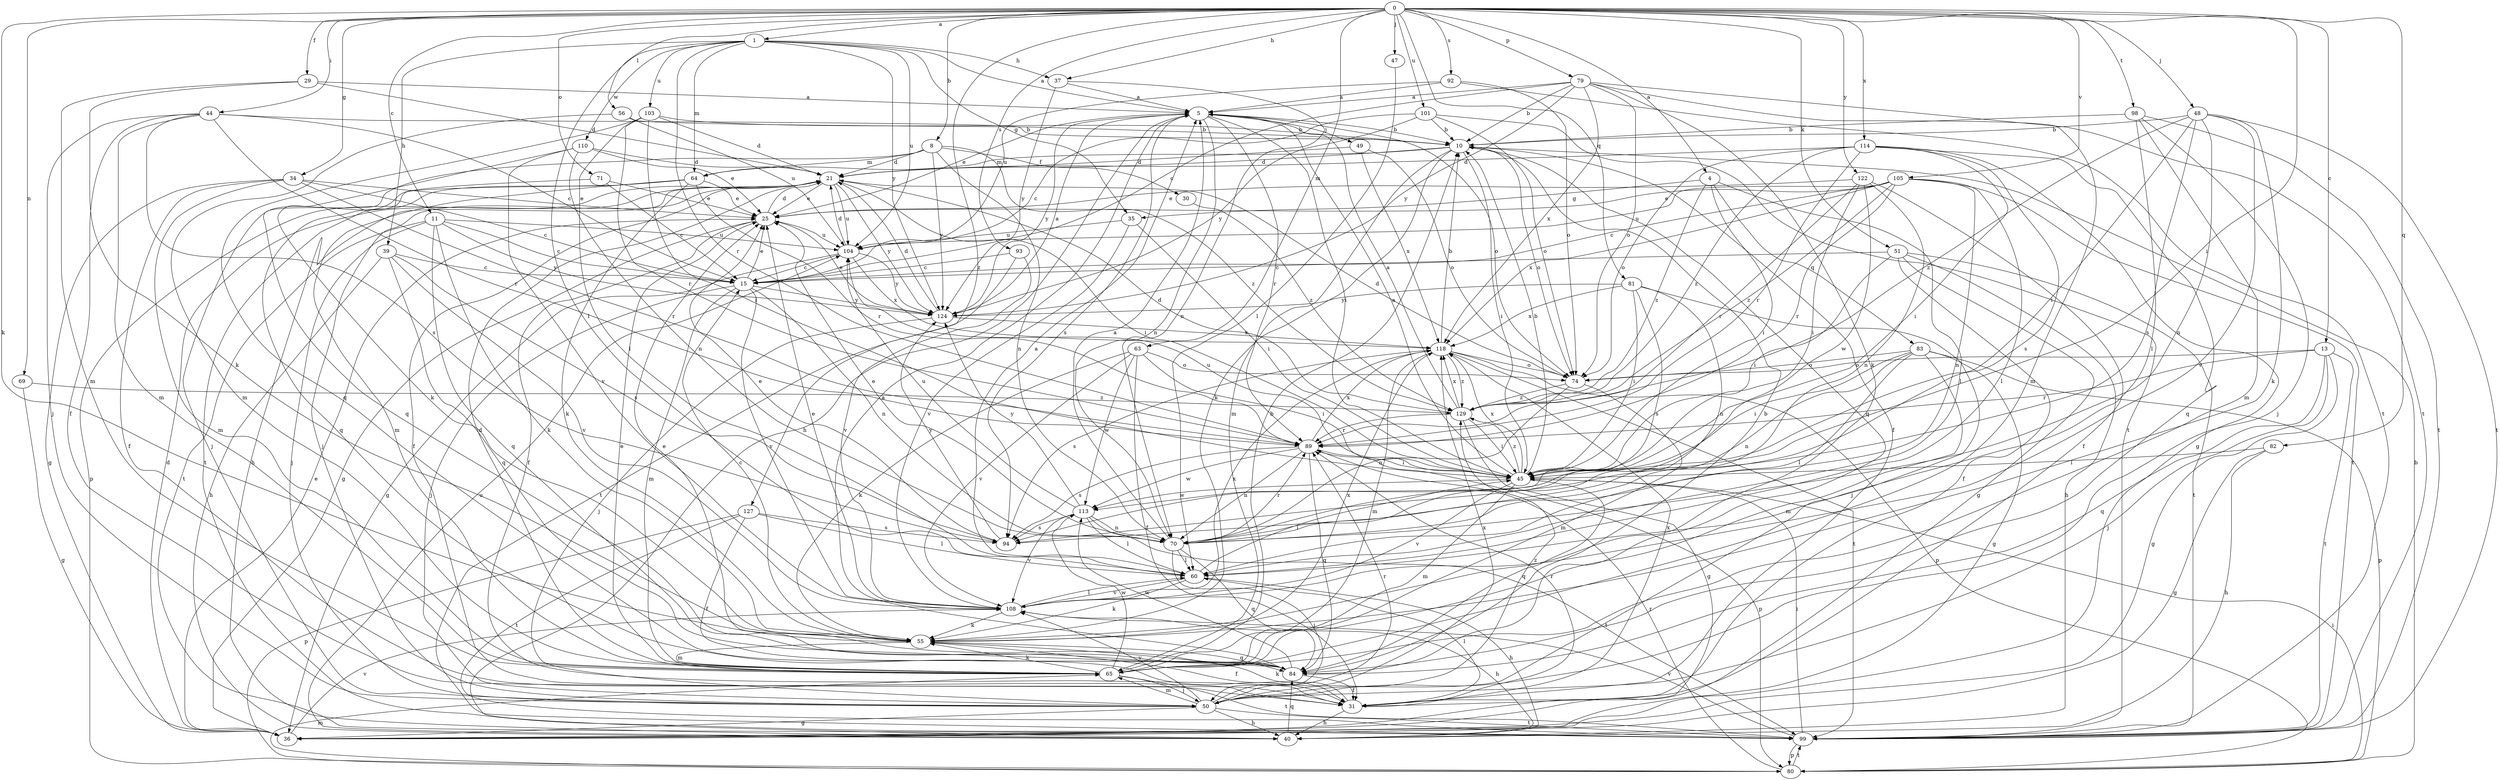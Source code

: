 strict digraph  {
0;
1;
4;
5;
8;
10;
11;
13;
15;
21;
25;
29;
30;
31;
34;
35;
36;
37;
39;
40;
44;
45;
47;
48;
49;
50;
51;
55;
56;
60;
63;
64;
65;
69;
70;
71;
74;
79;
80;
81;
82;
83;
84;
89;
92;
93;
94;
98;
99;
101;
103;
104;
105;
108;
110;
113;
114;
118;
122;
124;
127;
129;
0 -> 1  [label=a];
0 -> 4  [label=a];
0 -> 8  [label=b];
0 -> 11  [label=c];
0 -> 13  [label=c];
0 -> 29  [label=f];
0 -> 34  [label=g];
0 -> 37  [label=h];
0 -> 44  [label=i];
0 -> 45  [label=i];
0 -> 47  [label=j];
0 -> 48  [label=j];
0 -> 51  [label=k];
0 -> 55  [label=k];
0 -> 56  [label=l];
0 -> 63  [label=m];
0 -> 69  [label=n];
0 -> 71  [label=o];
0 -> 79  [label=p];
0 -> 81  [label=q];
0 -> 82  [label=q];
0 -> 92  [label=s];
0 -> 93  [label=s];
0 -> 98  [label=t];
0 -> 101  [label=u];
0 -> 105  [label=v];
0 -> 114  [label=x];
0 -> 122  [label=y];
0 -> 127  [label=z];
1 -> 5  [label=a];
1 -> 35  [label=g];
1 -> 37  [label=h];
1 -> 39  [label=h];
1 -> 60  [label=l];
1 -> 64  [label=m];
1 -> 89  [label=r];
1 -> 103  [label=u];
1 -> 104  [label=u];
1 -> 110  [label=w];
1 -> 124  [label=y];
4 -> 35  [label=g];
4 -> 45  [label=i];
4 -> 60  [label=l];
4 -> 83  [label=q];
4 -> 129  [label=z];
5 -> 10  [label=b];
5 -> 25  [label=e];
5 -> 40  [label=h];
5 -> 45  [label=i];
5 -> 49  [label=j];
5 -> 70  [label=n];
5 -> 74  [label=o];
5 -> 89  [label=r];
5 -> 94  [label=s];
5 -> 124  [label=y];
8 -> 21  [label=d];
8 -> 30  [label=f];
8 -> 64  [label=m];
8 -> 70  [label=n];
8 -> 84  [label=q];
8 -> 124  [label=y];
8 -> 129  [label=z];
10 -> 21  [label=d];
10 -> 31  [label=f];
10 -> 45  [label=i];
10 -> 55  [label=k];
10 -> 64  [label=m];
10 -> 65  [label=m];
10 -> 74  [label=o];
10 -> 84  [label=q];
11 -> 15  [label=c];
11 -> 50  [label=j];
11 -> 55  [label=k];
11 -> 84  [label=q];
11 -> 99  [label=t];
11 -> 104  [label=u];
11 -> 124  [label=y];
13 -> 36  [label=g];
13 -> 50  [label=j];
13 -> 74  [label=o];
13 -> 84  [label=q];
13 -> 89  [label=r];
13 -> 99  [label=t];
15 -> 25  [label=e];
15 -> 50  [label=j];
15 -> 65  [label=m];
15 -> 70  [label=n];
15 -> 108  [label=v];
15 -> 124  [label=y];
21 -> 25  [label=e];
21 -> 31  [label=f];
21 -> 40  [label=h];
21 -> 45  [label=i];
21 -> 50  [label=j];
21 -> 80  [label=p];
21 -> 104  [label=u];
21 -> 124  [label=y];
25 -> 21  [label=d];
25 -> 31  [label=f];
25 -> 36  [label=g];
25 -> 104  [label=u];
29 -> 5  [label=a];
29 -> 21  [label=d];
29 -> 55  [label=k];
29 -> 65  [label=m];
30 -> 129  [label=z];
31 -> 40  [label=h];
31 -> 55  [label=k];
31 -> 60  [label=l];
31 -> 89  [label=r];
31 -> 118  [label=x];
34 -> 15  [label=c];
34 -> 25  [label=e];
34 -> 31  [label=f];
34 -> 36  [label=g];
34 -> 65  [label=m];
34 -> 89  [label=r];
35 -> 45  [label=i];
35 -> 104  [label=u];
35 -> 108  [label=v];
36 -> 21  [label=d];
36 -> 25  [label=e];
36 -> 108  [label=v];
37 -> 5  [label=a];
37 -> 70  [label=n];
37 -> 124  [label=y];
39 -> 15  [label=c];
39 -> 40  [label=h];
39 -> 84  [label=q];
39 -> 94  [label=s];
39 -> 108  [label=v];
40 -> 84  [label=q];
40 -> 104  [label=u];
44 -> 10  [label=b];
44 -> 15  [label=c];
44 -> 31  [label=f];
44 -> 50  [label=j];
44 -> 65  [label=m];
44 -> 89  [label=r];
44 -> 94  [label=s];
45 -> 5  [label=a];
45 -> 10  [label=b];
45 -> 65  [label=m];
45 -> 84  [label=q];
45 -> 104  [label=u];
45 -> 108  [label=v];
45 -> 113  [label=w];
45 -> 118  [label=x];
45 -> 129  [label=z];
47 -> 60  [label=l];
48 -> 10  [label=b];
48 -> 45  [label=i];
48 -> 55  [label=k];
48 -> 70  [label=n];
48 -> 94  [label=s];
48 -> 99  [label=t];
48 -> 108  [label=v];
48 -> 129  [label=z];
49 -> 21  [label=d];
49 -> 74  [label=o];
49 -> 118  [label=x];
50 -> 36  [label=g];
50 -> 40  [label=h];
50 -> 65  [label=m];
50 -> 89  [label=r];
50 -> 99  [label=t];
50 -> 108  [label=v];
50 -> 118  [label=x];
50 -> 129  [label=z];
51 -> 15  [label=c];
51 -> 31  [label=f];
51 -> 36  [label=g];
51 -> 40  [label=h];
51 -> 45  [label=i];
51 -> 99  [label=t];
55 -> 15  [label=c];
55 -> 31  [label=f];
55 -> 65  [label=m];
55 -> 84  [label=q];
55 -> 118  [label=x];
56 -> 10  [label=b];
56 -> 65  [label=m];
56 -> 104  [label=u];
60 -> 5  [label=a];
60 -> 40  [label=h];
60 -> 45  [label=i];
60 -> 55  [label=k];
60 -> 108  [label=v];
63 -> 31  [label=f];
63 -> 45  [label=i];
63 -> 55  [label=k];
63 -> 74  [label=o];
63 -> 108  [label=v];
63 -> 113  [label=w];
64 -> 25  [label=e];
64 -> 50  [label=j];
64 -> 55  [label=k];
64 -> 65  [label=m];
64 -> 89  [label=r];
64 -> 99  [label=t];
65 -> 10  [label=b];
65 -> 21  [label=d];
65 -> 25  [label=e];
65 -> 50  [label=j];
65 -> 55  [label=k];
65 -> 99  [label=t];
65 -> 113  [label=w];
69 -> 36  [label=g];
69 -> 129  [label=z];
70 -> 5  [label=a];
70 -> 25  [label=e];
70 -> 50  [label=j];
70 -> 60  [label=l];
70 -> 84  [label=q];
70 -> 89  [label=r];
71 -> 15  [label=c];
71 -> 25  [label=e];
71 -> 84  [label=q];
74 -> 21  [label=d];
74 -> 65  [label=m];
74 -> 70  [label=n];
74 -> 129  [label=z];
79 -> 5  [label=a];
79 -> 10  [label=b];
79 -> 15  [label=c];
79 -> 55  [label=k];
79 -> 65  [label=m];
79 -> 74  [label=o];
79 -> 99  [label=t];
79 -> 118  [label=x];
79 -> 124  [label=y];
80 -> 10  [label=b];
80 -> 45  [label=i];
80 -> 65  [label=m];
80 -> 89  [label=r];
80 -> 99  [label=t];
81 -> 45  [label=i];
81 -> 50  [label=j];
81 -> 70  [label=n];
81 -> 94  [label=s];
81 -> 118  [label=x];
81 -> 124  [label=y];
82 -> 36  [label=g];
82 -> 40  [label=h];
82 -> 45  [label=i];
83 -> 36  [label=g];
83 -> 45  [label=i];
83 -> 60  [label=l];
83 -> 65  [label=m];
83 -> 70  [label=n];
83 -> 74  [label=o];
83 -> 80  [label=p];
84 -> 5  [label=a];
84 -> 10  [label=b];
84 -> 25  [label=e];
84 -> 31  [label=f];
84 -> 113  [label=w];
89 -> 45  [label=i];
89 -> 70  [label=n];
89 -> 80  [label=p];
89 -> 84  [label=q];
89 -> 94  [label=s];
89 -> 113  [label=w];
89 -> 118  [label=x];
92 -> 5  [label=a];
92 -> 74  [label=o];
92 -> 99  [label=t];
92 -> 104  [label=u];
93 -> 15  [label=c];
93 -> 99  [label=t];
93 -> 108  [label=v];
94 -> 25  [label=e];
94 -> 124  [label=y];
98 -> 10  [label=b];
98 -> 50  [label=j];
98 -> 60  [label=l];
98 -> 65  [label=m];
98 -> 99  [label=t];
99 -> 45  [label=i];
99 -> 80  [label=p];
99 -> 108  [label=v];
101 -> 10  [label=b];
101 -> 15  [label=c];
101 -> 74  [label=o];
101 -> 99  [label=t];
101 -> 124  [label=y];
103 -> 10  [label=b];
103 -> 21  [label=d];
103 -> 45  [label=i];
103 -> 60  [label=l];
103 -> 84  [label=q];
103 -> 89  [label=r];
104 -> 15  [label=c];
104 -> 21  [label=d];
104 -> 36  [label=g];
104 -> 118  [label=x];
104 -> 124  [label=y];
105 -> 15  [label=c];
105 -> 25  [label=e];
105 -> 60  [label=l];
105 -> 70  [label=n];
105 -> 89  [label=r];
105 -> 99  [label=t];
105 -> 104  [label=u];
105 -> 118  [label=x];
105 -> 129  [label=z];
108 -> 25  [label=e];
108 -> 40  [label=h];
108 -> 55  [label=k];
108 -> 60  [label=l];
108 -> 118  [label=x];
110 -> 21  [label=d];
110 -> 25  [label=e];
110 -> 55  [label=k];
110 -> 70  [label=n];
110 -> 108  [label=v];
113 -> 60  [label=l];
113 -> 70  [label=n];
113 -> 94  [label=s];
113 -> 99  [label=t];
113 -> 104  [label=u];
113 -> 108  [label=v];
113 -> 124  [label=y];
114 -> 21  [label=d];
114 -> 36  [label=g];
114 -> 45  [label=i];
114 -> 74  [label=o];
114 -> 84  [label=q];
114 -> 89  [label=r];
114 -> 94  [label=s];
114 -> 129  [label=z];
118 -> 10  [label=b];
118 -> 65  [label=m];
118 -> 74  [label=o];
118 -> 80  [label=p];
118 -> 94  [label=s];
118 -> 99  [label=t];
118 -> 129  [label=z];
122 -> 25  [label=e];
122 -> 31  [label=f];
122 -> 45  [label=i];
122 -> 70  [label=n];
122 -> 89  [label=r];
122 -> 113  [label=w];
124 -> 5  [label=a];
124 -> 21  [label=d];
124 -> 25  [label=e];
124 -> 50  [label=j];
124 -> 118  [label=x];
127 -> 31  [label=f];
127 -> 60  [label=l];
127 -> 80  [label=p];
127 -> 94  [label=s];
127 -> 99  [label=t];
129 -> 5  [label=a];
129 -> 21  [label=d];
129 -> 36  [label=g];
129 -> 45  [label=i];
129 -> 89  [label=r];
129 -> 118  [label=x];
}
